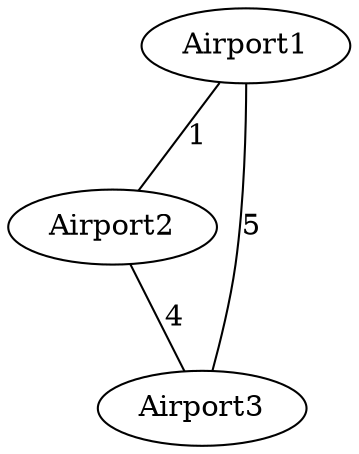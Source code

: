graph DWTest {

	airport1 -- airport2 [label="1" distance=1];
	airport2 -- airport3 [label="4" distance=4];
	airport1 -- airport3 [label="5" distance=5];

	airport1 [label=Airport1 size=548 abbreviation="a1"]
	airport2 [label=Airport2 size=200 abbreviation="a2"]
	airport3 [label=Airport3 size=623 abbreviation="a3"]

}
